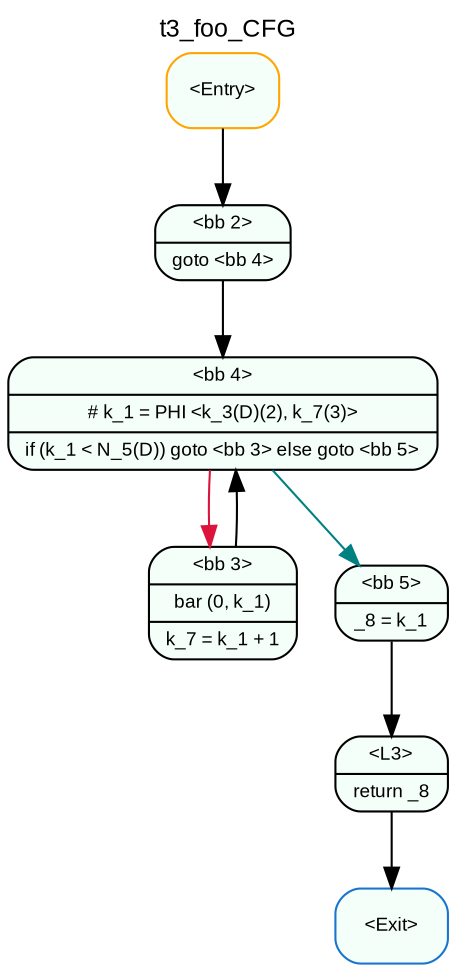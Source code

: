 digraph t3_foo_CFG { 
	label=t3_foo_CFG
	center=true
	labelloc=top
	fontname=Arial
	fontsize=12
	edge[fontname=Arial, fontsize=10]
	node[fontname=Arial, fontsize=9]

		Node_0 -> Node_1 [color=black]
		Node_1 -> Node_2 [color=black]
		Node_2 -> Node_3 [color=crimson]
		Node_3 -> Node_2 [color=black]
		Node_2 -> Node_4 [color=teal]
		Node_4 -> Node_5 [color=black]
		Node_5 -> Node_6 [color=black]

	Node_6 [fillcolor=mintcream, color=dodgerblue3, shape=Mrecord, style=filled, label="{ \<Exit\> }"]
	Node_0 [fillcolor=mintcream, color=orange, shape=Mrecord, style=filled, label="{ \<Entry\> }"]
	Node_3 [fillcolor=mintcream, color=black, shape=Mrecord, style=filled, label="{ \<bb 3\>|bar (0, k_1)|k_7 = k_1 + 1 }"]
	Node_4 [fillcolor=mintcream, color=black, shape=Mrecord, style=filled, label="{ \<bb 5\>|_8 = k_1 }"]
	Node_5 [fillcolor=mintcream, color=black, shape=Mrecord, style=filled, label="{ \<L3\>|return _8 }"]
	Node_1 [fillcolor=mintcream, color=black, shape=Mrecord, style=filled, label="{ \<bb 2\>|goto \<bb 4\> }"]
	Node_2 [fillcolor=mintcream, color=black, shape=Mrecord, style=filled, label="{ \<bb 4\>|# k_1 = PHI \<k_3(D)(2), k_7(3)\>|if (k_1 \< N_5(D)) goto \<bb 3\> else goto \<bb 5\> }"]
}
